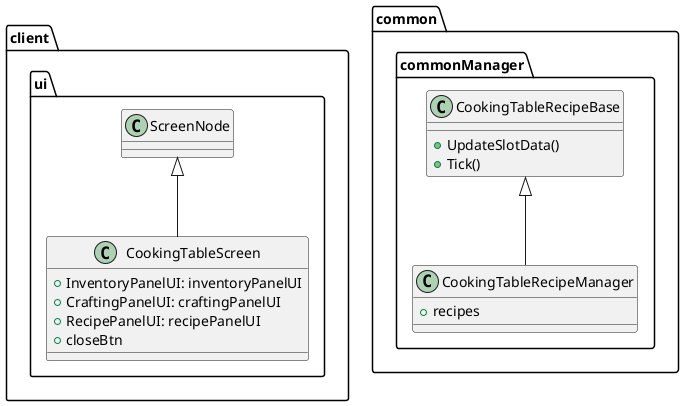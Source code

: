 @startuml
package client.ui {
    class CookingTableScreen {
        + InventoryPanelUI: inventoryPanelUI 
        + CraftingPanelUI: craftingPanelUI
        + RecipePanelUI: recipePanelUI
        + closeBtn
    }

    class ScreenNode 

    ScreenNode <|-- CookingTableScreen
}

package common.commonManager {
    class CookingTableRecipeBase {
        + UpdateSlotData()
        + Tick()
    }
    class CookingTableRecipeManager {
        + recipes
    }
    CookingTableRecipeBase <|-- CookingTableRecipeManager
}
@enduml